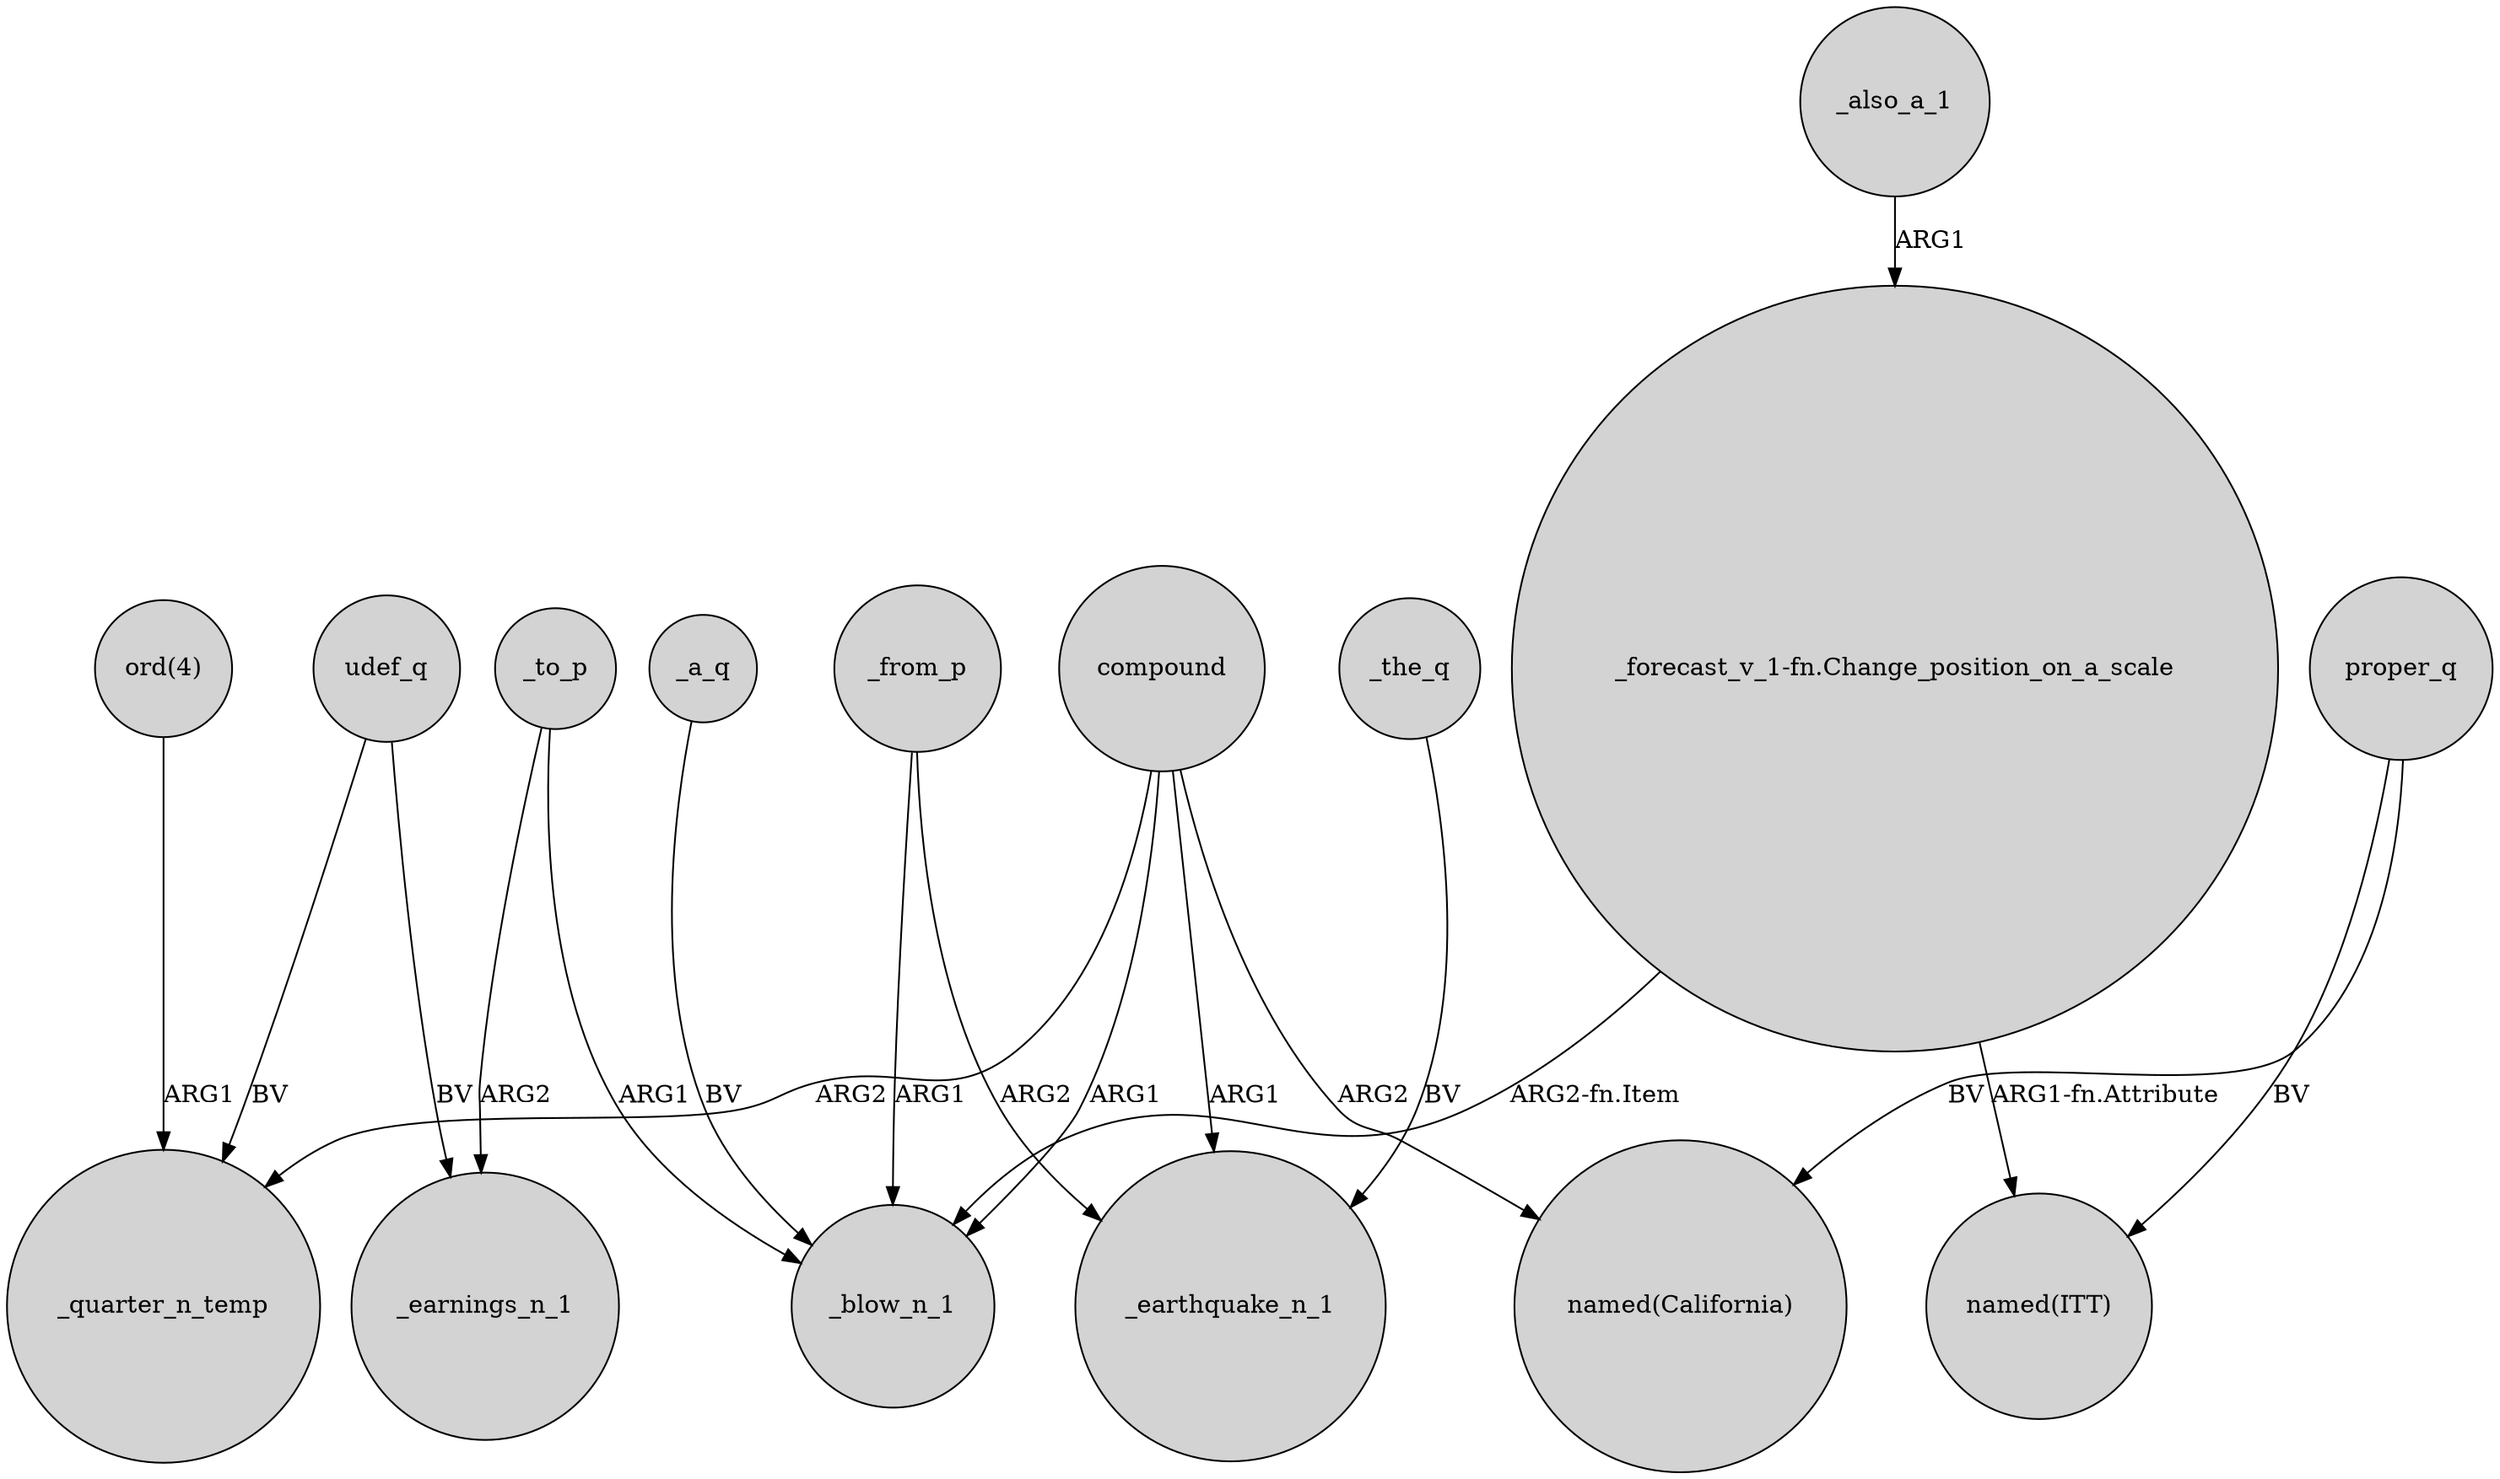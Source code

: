 digraph {
	node [shape=circle style=filled]
	compound -> _quarter_n_temp [label=ARG2]
	_from_p -> _blow_n_1 [label=ARG1]
	_from_p -> _earthquake_n_1 [label=ARG2]
	_to_p -> _blow_n_1 [label=ARG1]
	_also_a_1 -> "_forecast_v_1-fn.Change_position_on_a_scale" [label=ARG1]
	udef_q -> _earnings_n_1 [label=BV]
	proper_q -> "named(California)" [label=BV]
	udef_q -> _quarter_n_temp [label=BV]
	_to_p -> _earnings_n_1 [label=ARG2]
	proper_q -> "named(ITT)" [label=BV]
	"_forecast_v_1-fn.Change_position_on_a_scale" -> _blow_n_1 [label="ARG2-fn.Item"]
	_a_q -> _blow_n_1 [label=BV]
	"_forecast_v_1-fn.Change_position_on_a_scale" -> "named(ITT)" [label="ARG1-fn.Attribute"]
	_the_q -> _earthquake_n_1 [label=BV]
	compound -> _earthquake_n_1 [label=ARG1]
	compound -> "named(California)" [label=ARG2]
	"ord(4)" -> _quarter_n_temp [label=ARG1]
	compound -> _blow_n_1 [label=ARG1]
}
